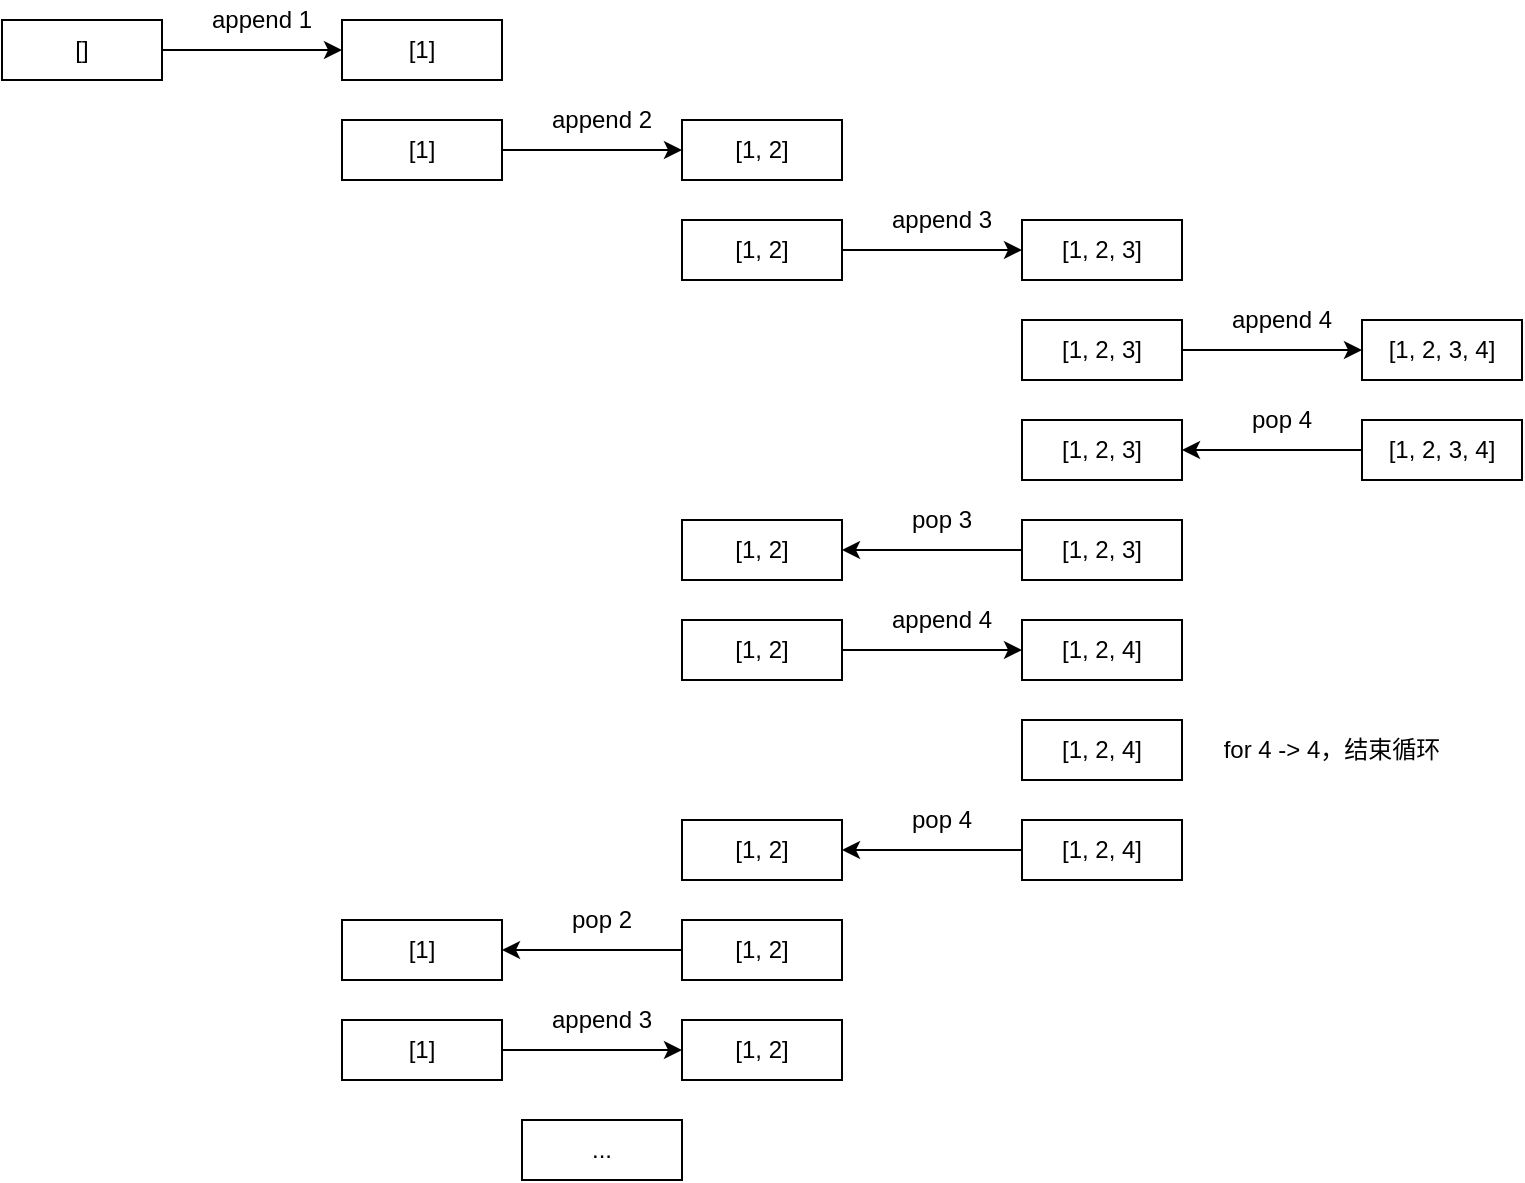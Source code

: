<mxfile version="13.0.3" type="device"><diagram id="mXnAj11Bl7jQR2C1IXvc" name="第 1 页"><mxGraphModel dx="1113" dy="702" grid="1" gridSize="10" guides="1" tooltips="1" connect="1" arrows="1" fold="1" page="1" pageScale="1" pageWidth="827" pageHeight="1169" math="0" shadow="0"><root><mxCell id="0"/><mxCell id="1" parent="0"/><mxCell id="LhI55krMDrCiCzafE6SD-3" value="[1]" style="rounded=0;whiteSpace=wrap;html=1;" vertex="1" parent="1"><mxGeometry x="190" y="30" width="80" height="30" as="geometry"/></mxCell><mxCell id="LhI55krMDrCiCzafE6SD-4" value="[]" style="rounded=0;whiteSpace=wrap;html=1;" vertex="1" parent="1"><mxGeometry x="20" y="30" width="80" height="30" as="geometry"/></mxCell><mxCell id="LhI55krMDrCiCzafE6SD-5" value="" style="endArrow=classic;html=1;entryX=0;entryY=0.5;entryDx=0;entryDy=0;exitX=1;exitY=0.5;exitDx=0;exitDy=0;" edge="1" parent="1" source="LhI55krMDrCiCzafE6SD-4" target="LhI55krMDrCiCzafE6SD-3"><mxGeometry width="50" height="50" relative="1" as="geometry"><mxPoint x="160" y="50" as="sourcePoint"/><mxPoint x="210" as="targetPoint"/></mxGeometry></mxCell><mxCell id="LhI55krMDrCiCzafE6SD-6" value="append 1" style="text;html=1;strokeColor=none;fillColor=none;align=center;verticalAlign=middle;whiteSpace=wrap;rounded=0;" vertex="1" parent="1"><mxGeometry x="110" y="20" width="80" height="20" as="geometry"/></mxCell><mxCell id="LhI55krMDrCiCzafE6SD-8" value="[1, 2]" style="rounded=0;whiteSpace=wrap;html=1;" vertex="1" parent="1"><mxGeometry x="360" y="80" width="80" height="30" as="geometry"/></mxCell><mxCell id="LhI55krMDrCiCzafE6SD-9" value="[1]" style="rounded=0;whiteSpace=wrap;html=1;" vertex="1" parent="1"><mxGeometry x="190" y="80" width="80" height="30" as="geometry"/></mxCell><mxCell id="LhI55krMDrCiCzafE6SD-10" value="" style="endArrow=classic;html=1;entryX=0;entryY=0.5;entryDx=0;entryDy=0;exitX=1;exitY=0.5;exitDx=0;exitDy=0;" edge="1" parent="1" source="LhI55krMDrCiCzafE6SD-9" target="LhI55krMDrCiCzafE6SD-8"><mxGeometry width="50" height="50" relative="1" as="geometry"><mxPoint x="330" y="100" as="sourcePoint"/><mxPoint x="380" y="50" as="targetPoint"/></mxGeometry></mxCell><mxCell id="LhI55krMDrCiCzafE6SD-11" value="append 2" style="text;html=1;strokeColor=none;fillColor=none;align=center;verticalAlign=middle;whiteSpace=wrap;rounded=0;" vertex="1" parent="1"><mxGeometry x="280" y="70" width="80" height="20" as="geometry"/></mxCell><mxCell id="LhI55krMDrCiCzafE6SD-12" value="[1, 2, 3]" style="rounded=0;whiteSpace=wrap;html=1;" vertex="1" parent="1"><mxGeometry x="530" y="130" width="80" height="30" as="geometry"/></mxCell><mxCell id="LhI55krMDrCiCzafE6SD-13" value="[1, 2]" style="rounded=0;whiteSpace=wrap;html=1;" vertex="1" parent="1"><mxGeometry x="360" y="130" width="80" height="30" as="geometry"/></mxCell><mxCell id="LhI55krMDrCiCzafE6SD-14" value="" style="endArrow=classic;html=1;entryX=0;entryY=0.5;entryDx=0;entryDy=0;exitX=1;exitY=0.5;exitDx=0;exitDy=0;" edge="1" parent="1" source="LhI55krMDrCiCzafE6SD-13" target="LhI55krMDrCiCzafE6SD-12"><mxGeometry width="50" height="50" relative="1" as="geometry"><mxPoint x="500" y="150" as="sourcePoint"/><mxPoint x="550" y="100" as="targetPoint"/></mxGeometry></mxCell><mxCell id="LhI55krMDrCiCzafE6SD-15" value="append 3" style="text;html=1;strokeColor=none;fillColor=none;align=center;verticalAlign=middle;whiteSpace=wrap;rounded=0;" vertex="1" parent="1"><mxGeometry x="450" y="120" width="80" height="20" as="geometry"/></mxCell><mxCell id="LhI55krMDrCiCzafE6SD-16" value="[1, 2, 3, 4]" style="rounded=0;whiteSpace=wrap;html=1;" vertex="1" parent="1"><mxGeometry x="700" y="180" width="80" height="30" as="geometry"/></mxCell><mxCell id="LhI55krMDrCiCzafE6SD-17" value="[1, 2, 3]" style="rounded=0;whiteSpace=wrap;html=1;" vertex="1" parent="1"><mxGeometry x="530" y="180" width="80" height="30" as="geometry"/></mxCell><mxCell id="LhI55krMDrCiCzafE6SD-18" value="" style="endArrow=classic;html=1;entryX=0;entryY=0.5;entryDx=0;entryDy=0;exitX=1;exitY=0.5;exitDx=0;exitDy=0;" edge="1" parent="1" source="LhI55krMDrCiCzafE6SD-17" target="LhI55krMDrCiCzafE6SD-16"><mxGeometry width="50" height="50" relative="1" as="geometry"><mxPoint x="670" y="200" as="sourcePoint"/><mxPoint x="720" y="150" as="targetPoint"/></mxGeometry></mxCell><mxCell id="LhI55krMDrCiCzafE6SD-19" value="append 4" style="text;html=1;strokeColor=none;fillColor=none;align=center;verticalAlign=middle;whiteSpace=wrap;rounded=0;" vertex="1" parent="1"><mxGeometry x="620" y="170" width="80" height="20" as="geometry"/></mxCell><mxCell id="LhI55krMDrCiCzafE6SD-23" value="[1, 2, 3, 4]" style="rounded=0;whiteSpace=wrap;html=1;" vertex="1" parent="1"><mxGeometry x="700" y="230" width="80" height="30" as="geometry"/></mxCell><mxCell id="LhI55krMDrCiCzafE6SD-24" value="[1, 2, 3]" style="rounded=0;whiteSpace=wrap;html=1;" vertex="1" parent="1"><mxGeometry x="530" y="230" width="80" height="30" as="geometry"/></mxCell><mxCell id="LhI55krMDrCiCzafE6SD-25" value="" style="endArrow=none;html=1;entryX=0;entryY=0.5;entryDx=0;entryDy=0;exitX=1;exitY=0.5;exitDx=0;exitDy=0;startArrow=classic;startFill=1;endFill=0;" edge="1" parent="1" source="LhI55krMDrCiCzafE6SD-24" target="LhI55krMDrCiCzafE6SD-23"><mxGeometry width="50" height="50" relative="1" as="geometry"><mxPoint x="670" y="250" as="sourcePoint"/><mxPoint x="720" y="200" as="targetPoint"/></mxGeometry></mxCell><mxCell id="LhI55krMDrCiCzafE6SD-26" value="pop 4" style="text;html=1;strokeColor=none;fillColor=none;align=center;verticalAlign=middle;whiteSpace=wrap;rounded=0;" vertex="1" parent="1"><mxGeometry x="620" y="220" width="80" height="20" as="geometry"/></mxCell><mxCell id="LhI55krMDrCiCzafE6SD-32" value="[1, 2, 3]" style="rounded=0;whiteSpace=wrap;html=1;" vertex="1" parent="1"><mxGeometry x="530" y="280" width="80" height="30" as="geometry"/></mxCell><mxCell id="LhI55krMDrCiCzafE6SD-33" value="[1, 2]" style="rounded=0;whiteSpace=wrap;html=1;" vertex="1" parent="1"><mxGeometry x="360" y="280" width="80" height="30" as="geometry"/></mxCell><mxCell id="LhI55krMDrCiCzafE6SD-34" value="" style="endArrow=none;html=1;entryX=0;entryY=0.5;entryDx=0;entryDy=0;exitX=1;exitY=0.5;exitDx=0;exitDy=0;startArrow=classic;startFill=1;endFill=0;" edge="1" parent="1" source="LhI55krMDrCiCzafE6SD-33" target="LhI55krMDrCiCzafE6SD-32"><mxGeometry width="50" height="50" relative="1" as="geometry"><mxPoint x="500" y="300" as="sourcePoint"/><mxPoint x="550" y="250" as="targetPoint"/></mxGeometry></mxCell><mxCell id="LhI55krMDrCiCzafE6SD-35" value="pop 3" style="text;html=1;strokeColor=none;fillColor=none;align=center;verticalAlign=middle;whiteSpace=wrap;rounded=0;" vertex="1" parent="1"><mxGeometry x="450" y="270" width="80" height="20" as="geometry"/></mxCell><mxCell id="LhI55krMDrCiCzafE6SD-47" value="[1, 2, 4]" style="rounded=0;whiteSpace=wrap;html=1;" vertex="1" parent="1"><mxGeometry x="530" y="330" width="80" height="30" as="geometry"/></mxCell><mxCell id="LhI55krMDrCiCzafE6SD-48" value="[1, 2]" style="rounded=0;whiteSpace=wrap;html=1;" vertex="1" parent="1"><mxGeometry x="360" y="330" width="80" height="30" as="geometry"/></mxCell><mxCell id="LhI55krMDrCiCzafE6SD-49" value="" style="endArrow=classic;html=1;entryX=0;entryY=0.5;entryDx=0;entryDy=0;exitX=1;exitY=0.5;exitDx=0;exitDy=0;" edge="1" parent="1" source="LhI55krMDrCiCzafE6SD-48" target="LhI55krMDrCiCzafE6SD-47"><mxGeometry width="50" height="50" relative="1" as="geometry"><mxPoint x="500" y="350" as="sourcePoint"/><mxPoint x="550" y="300" as="targetPoint"/></mxGeometry></mxCell><mxCell id="LhI55krMDrCiCzafE6SD-50" value="append 4" style="text;html=1;strokeColor=none;fillColor=none;align=center;verticalAlign=middle;whiteSpace=wrap;rounded=0;" vertex="1" parent="1"><mxGeometry x="450" y="320" width="80" height="20" as="geometry"/></mxCell><mxCell id="LhI55krMDrCiCzafE6SD-52" value="[1, 2, 4]" style="rounded=0;whiteSpace=wrap;html=1;" vertex="1" parent="1"><mxGeometry x="530" y="380" width="80" height="30" as="geometry"/></mxCell><mxCell id="LhI55krMDrCiCzafE6SD-54" value="for 4 -&amp;gt; 4，结束循环" style="text;html=1;strokeColor=none;fillColor=none;align=center;verticalAlign=middle;whiteSpace=wrap;rounded=0;" vertex="1" parent="1"><mxGeometry x="620" y="385" width="130" height="20" as="geometry"/></mxCell><mxCell id="LhI55krMDrCiCzafE6SD-59" value="[1, 2, 4]" style="rounded=0;whiteSpace=wrap;html=1;" vertex="1" parent="1"><mxGeometry x="530" y="430" width="80" height="30" as="geometry"/></mxCell><mxCell id="LhI55krMDrCiCzafE6SD-60" value="[1, 2]" style="rounded=0;whiteSpace=wrap;html=1;" vertex="1" parent="1"><mxGeometry x="360" y="430" width="80" height="30" as="geometry"/></mxCell><mxCell id="LhI55krMDrCiCzafE6SD-61" value="" style="endArrow=none;html=1;entryX=0;entryY=0.5;entryDx=0;entryDy=0;exitX=1;exitY=0.5;exitDx=0;exitDy=0;startArrow=classic;startFill=1;endFill=0;" edge="1" parent="1" source="LhI55krMDrCiCzafE6SD-60" target="LhI55krMDrCiCzafE6SD-59"><mxGeometry width="50" height="50" relative="1" as="geometry"><mxPoint x="500" y="450" as="sourcePoint"/><mxPoint x="550" y="400" as="targetPoint"/></mxGeometry></mxCell><mxCell id="LhI55krMDrCiCzafE6SD-62" value="pop 4" style="text;html=1;strokeColor=none;fillColor=none;align=center;verticalAlign=middle;whiteSpace=wrap;rounded=0;" vertex="1" parent="1"><mxGeometry x="450" y="420" width="80" height="20" as="geometry"/></mxCell><mxCell id="LhI55krMDrCiCzafE6SD-63" value="[1, 2]" style="rounded=0;whiteSpace=wrap;html=1;" vertex="1" parent="1"><mxGeometry x="360" y="480" width="80" height="30" as="geometry"/></mxCell><mxCell id="LhI55krMDrCiCzafE6SD-64" value="[1]" style="rounded=0;whiteSpace=wrap;html=1;" vertex="1" parent="1"><mxGeometry x="190" y="480" width="80" height="30" as="geometry"/></mxCell><mxCell id="LhI55krMDrCiCzafE6SD-65" value="" style="endArrow=none;html=1;entryX=0;entryY=0.5;entryDx=0;entryDy=0;exitX=1;exitY=0.5;exitDx=0;exitDy=0;startArrow=classic;startFill=1;endFill=0;" edge="1" parent="1" source="LhI55krMDrCiCzafE6SD-64" target="LhI55krMDrCiCzafE6SD-63"><mxGeometry width="50" height="50" relative="1" as="geometry"><mxPoint x="330" y="500" as="sourcePoint"/><mxPoint x="380" y="450" as="targetPoint"/></mxGeometry></mxCell><mxCell id="LhI55krMDrCiCzafE6SD-66" value="pop 2" style="text;html=1;strokeColor=none;fillColor=none;align=center;verticalAlign=middle;whiteSpace=wrap;rounded=0;" vertex="1" parent="1"><mxGeometry x="280" y="470" width="80" height="20" as="geometry"/></mxCell><mxCell id="LhI55krMDrCiCzafE6SD-67" value="[1, 2]" style="rounded=0;whiteSpace=wrap;html=1;" vertex="1" parent="1"><mxGeometry x="360" y="530" width="80" height="30" as="geometry"/></mxCell><mxCell id="LhI55krMDrCiCzafE6SD-68" value="[1]" style="rounded=0;whiteSpace=wrap;html=1;" vertex="1" parent="1"><mxGeometry x="190" y="530" width="80" height="30" as="geometry"/></mxCell><mxCell id="LhI55krMDrCiCzafE6SD-69" value="" style="endArrow=classic;html=1;entryX=0;entryY=0.5;entryDx=0;entryDy=0;exitX=1;exitY=0.5;exitDx=0;exitDy=0;" edge="1" parent="1" source="LhI55krMDrCiCzafE6SD-68" target="LhI55krMDrCiCzafE6SD-67"><mxGeometry width="50" height="50" relative="1" as="geometry"><mxPoint x="330" y="550" as="sourcePoint"/><mxPoint x="380" y="500" as="targetPoint"/></mxGeometry></mxCell><mxCell id="LhI55krMDrCiCzafE6SD-70" value="append 3" style="text;html=1;strokeColor=none;fillColor=none;align=center;verticalAlign=middle;whiteSpace=wrap;rounded=0;" vertex="1" parent="1"><mxGeometry x="280" y="520" width="80" height="20" as="geometry"/></mxCell><mxCell id="LhI55krMDrCiCzafE6SD-71" value="..." style="rounded=0;whiteSpace=wrap;html=1;" vertex="1" parent="1"><mxGeometry x="280" y="580" width="80" height="30" as="geometry"/></mxCell></root></mxGraphModel></diagram></mxfile>